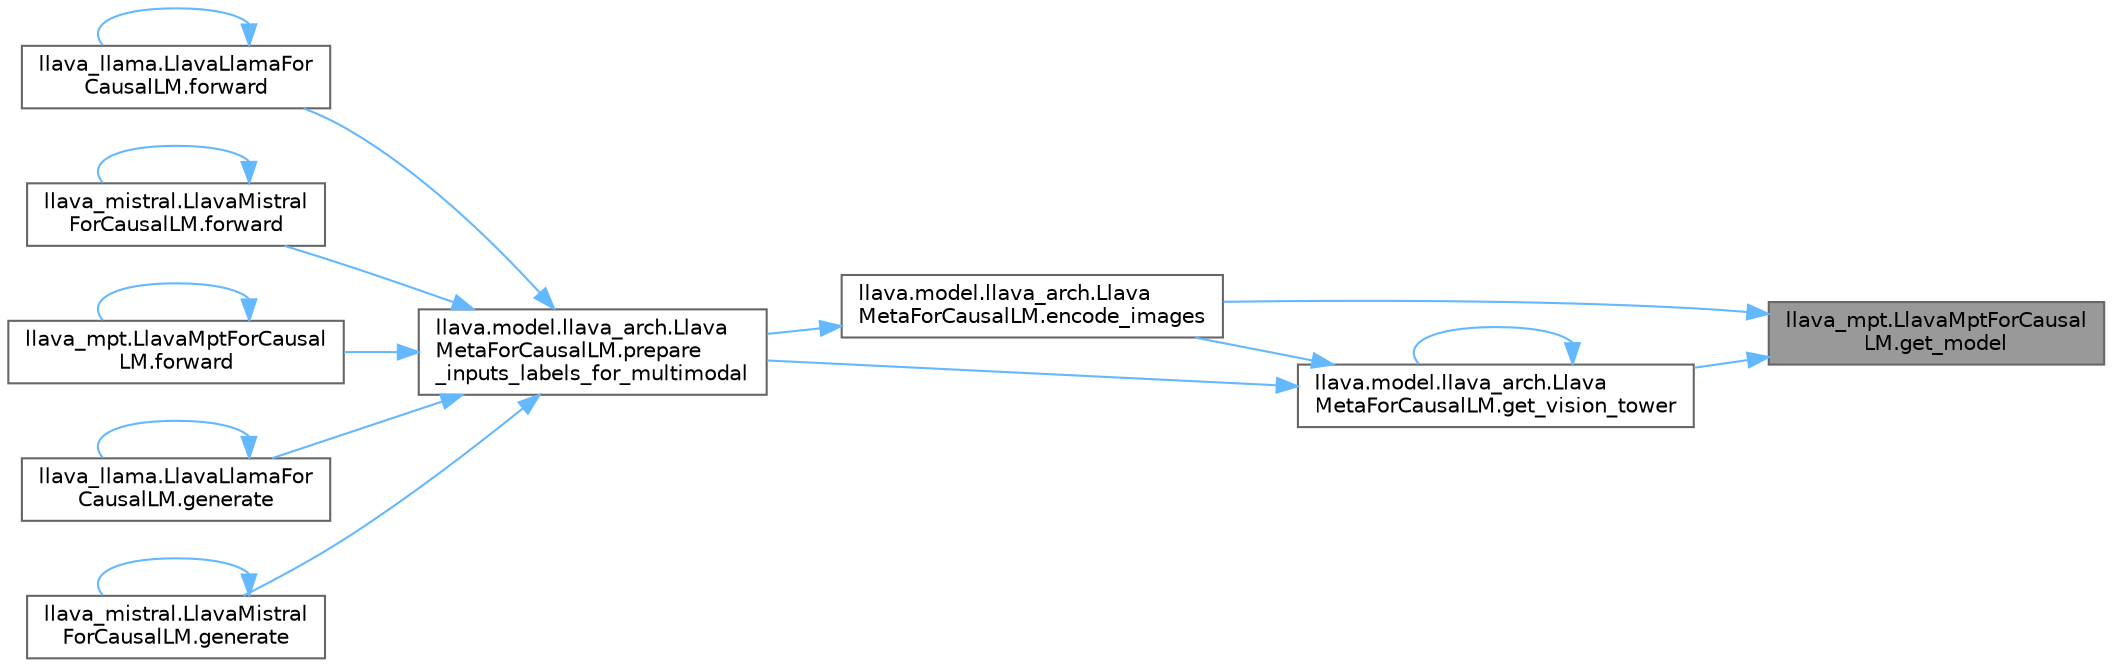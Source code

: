 digraph "llava_mpt.LlavaMptForCausalLM.get_model"
{
 // LATEX_PDF_SIZE
  bgcolor="transparent";
  edge [fontname=Helvetica,fontsize=10,labelfontname=Helvetica,labelfontsize=10];
  node [fontname=Helvetica,fontsize=10,shape=box,height=0.2,width=0.4];
  rankdir="RL";
  Node1 [id="Node000001",label="llava_mpt.LlavaMptForCausal\lLM.get_model",height=0.2,width=0.4,color="gray40", fillcolor="grey60", style="filled", fontcolor="black",tooltip="모델 객체를 반환하는 메서드"];
  Node1 -> Node2 [id="edge17_Node000001_Node000002",dir="back",color="steelblue1",style="solid",tooltip=" "];
  Node2 [id="Node000002",label="llava.model.llava_arch.Llava\lMetaForCausalLM.encode_images",height=0.2,width=0.4,color="grey40", fillcolor="white", style="filled",URL="$classllava_1_1model_1_1llava__arch_1_1_llava_meta_for_causal_l_m.html#aee984abd82f234b6d7c9d37eb643ceb3",tooltip="이미지를 인코딩하여 특징 벡터로 변환"];
  Node2 -> Node3 [id="edge18_Node000002_Node000003",dir="back",color="steelblue1",style="solid",tooltip=" "];
  Node3 [id="Node000003",label="llava.model.llava_arch.Llava\lMetaForCausalLM.prepare\l_inputs_labels_for_multimodal",height=0.2,width=0.4,color="grey40", fillcolor="white", style="filled",URL="$classllava_1_1model_1_1llava__arch_1_1_llava_meta_for_causal_l_m.html#a34dac38c46ba9a66cc02de107a400c76",tooltip="멀티모달 입력과 레이블을 준비하는 함수"];
  Node3 -> Node4 [id="edge19_Node000003_Node000004",dir="back",color="steelblue1",style="solid",tooltip=" "];
  Node4 [id="Node000004",label="llava_llama.LlavaLlamaFor\lCausalLM.forward",height=0.2,width=0.4,color="grey40", fillcolor="white", style="filled",URL="$classllava__llama_1_1_llava_llama_for_causal_l_m.html#a09af443070a2e3de38aa757937fcfd8a",tooltip="멀티모달 Causal Language Model의 forward 패스를 정의합니다."];
  Node4 -> Node4 [id="edge20_Node000004_Node000004",dir="back",color="steelblue1",style="solid",tooltip=" "];
  Node3 -> Node5 [id="edge21_Node000003_Node000005",dir="back",color="steelblue1",style="solid",tooltip=" "];
  Node5 [id="Node000005",label="llava_mistral.LlavaMistral\lForCausalLM.forward",height=0.2,width=0.4,color="grey40", fillcolor="white", style="filled",URL="$classllava__mistral_1_1_llava_mistral_for_causal_l_m.html#af35931178a4b4a302888714e5f79c881",tooltip="Causal Language Model의 forward 패스를 정의"];
  Node5 -> Node5 [id="edge22_Node000005_Node000005",dir="back",color="steelblue1",style="solid",tooltip=" "];
  Node3 -> Node6 [id="edge23_Node000003_Node000006",dir="back",color="steelblue1",style="solid",tooltip=" "];
  Node6 [id="Node000006",label="llava_mpt.LlavaMptForCausal\lLM.forward",height=0.2,width=0.4,color="grey40", fillcolor="white", style="filled",URL="$classllava__mpt_1_1_llava_mpt_for_causal_l_m.html#acbbd3b14bba2a12a0d9ca11c83cf071d",tooltip="Causal Language Model의 forward 패스를 정의"];
  Node6 -> Node6 [id="edge24_Node000006_Node000006",dir="back",color="steelblue1",style="solid",tooltip=" "];
  Node3 -> Node7 [id="edge25_Node000003_Node000007",dir="back",color="steelblue1",style="solid",tooltip=" "];
  Node7 [id="Node000007",label="llava_llama.LlavaLlamaFor\lCausalLM.generate",height=0.2,width=0.4,color="grey40", fillcolor="white", style="filled",URL="$classllava__llama_1_1_llava_llama_for_causal_l_m.html#af7b777324d57e9dac2f8b5eb65428e60",tooltip="멀티모달 입력 데이터를 기반으로 텍스트를 생성하는 메서드입니다."];
  Node7 -> Node7 [id="edge26_Node000007_Node000007",dir="back",color="steelblue1",style="solid",tooltip=" "];
  Node3 -> Node8 [id="edge27_Node000003_Node000008",dir="back",color="steelblue1",style="solid",tooltip=" "];
  Node8 [id="Node000008",label="llava_mistral.LlavaMistral\lForCausalLM.generate",height=0.2,width=0.4,color="grey40", fillcolor="white", style="filled",URL="$classllava__mistral_1_1_llava_mistral_for_causal_l_m.html#ae2fab1f247f61c3d9b05896396acd0ae",tooltip="입력을 기반으로 텍스트를 생성하는 메서드"];
  Node8 -> Node8 [id="edge28_Node000008_Node000008",dir="back",color="steelblue1",style="solid",tooltip=" "];
  Node1 -> Node9 [id="edge29_Node000001_Node000009",dir="back",color="steelblue1",style="solid",tooltip=" "];
  Node9 [id="Node000009",label="llava.model.llava_arch.Llava\lMetaForCausalLM.get_vision_tower",height=0.2,width=0.4,color="grey40", fillcolor="white", style="filled",URL="$classllava_1_1model_1_1llava__arch_1_1_llava_meta_for_causal_l_m.html#a44dc1290b35b25f8d213b88f7f4abc2a",tooltip="비전 타워를 반환하는 메서드"];
  Node9 -> Node2 [id="edge30_Node000009_Node000002",dir="back",color="steelblue1",style="solid",tooltip=" "];
  Node9 -> Node9 [id="edge31_Node000009_Node000009",dir="back",color="steelblue1",style="solid",tooltip=" "];
  Node9 -> Node3 [id="edge32_Node000009_Node000003",dir="back",color="steelblue1",style="solid",tooltip=" "];
}
